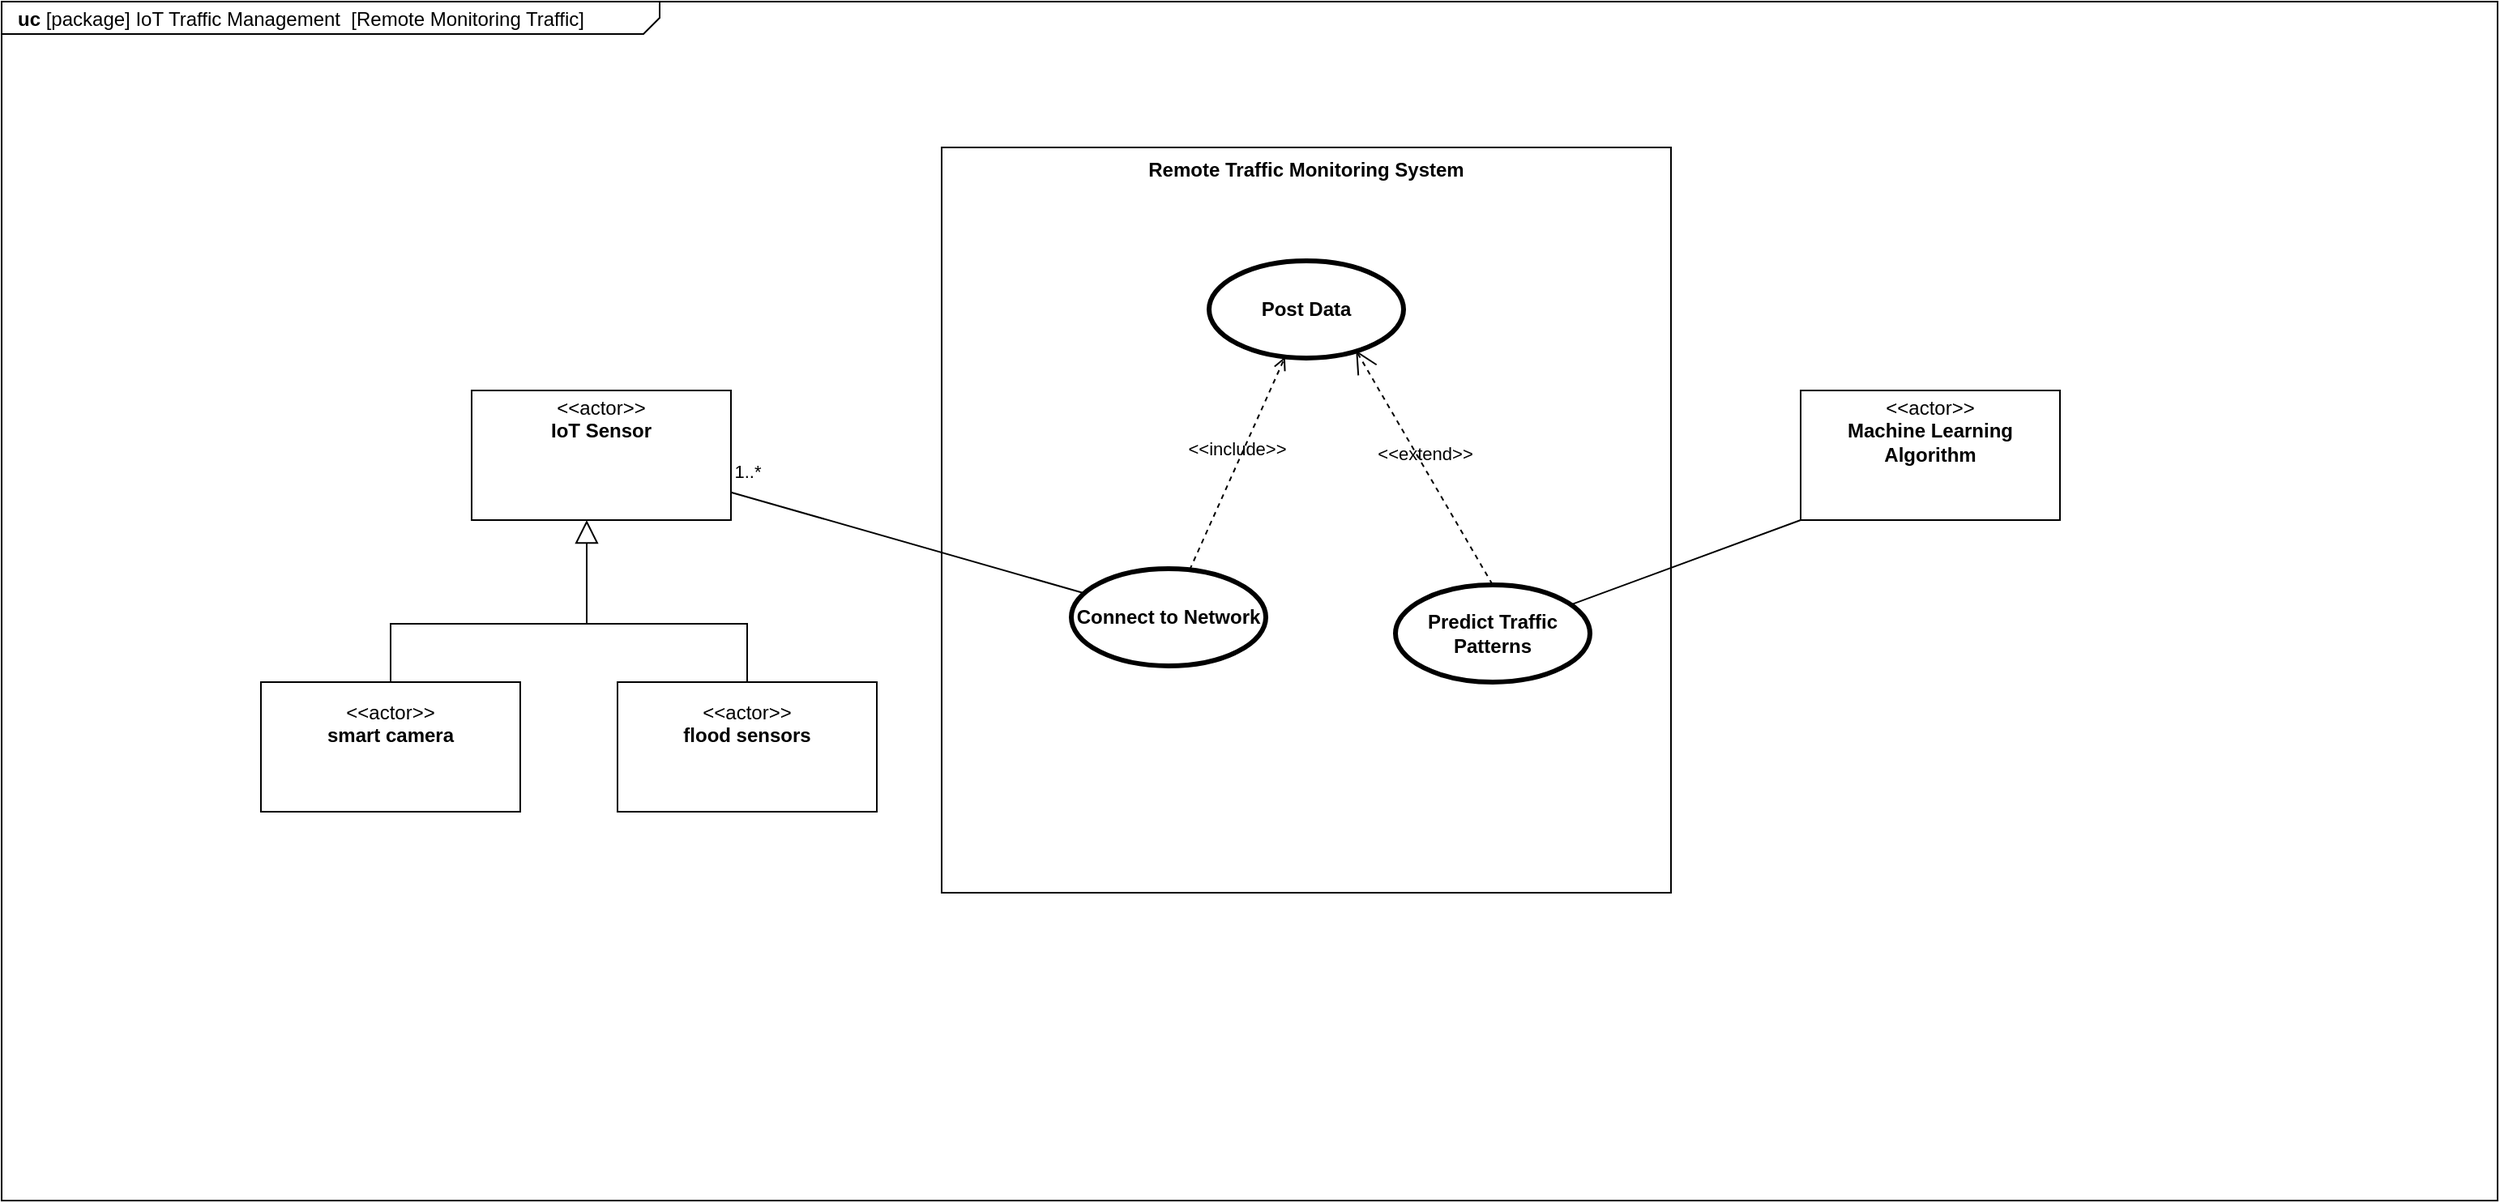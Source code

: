 <mxfile version="20.8.16" type="device"><diagram id="4iHXKfbJYa-87TXr1HWd" name="Use Case"><mxGraphModel dx="1548" dy="606" grid="1" gridSize="10" guides="1" tooltips="1" connect="1" arrows="1" fold="1" page="1" pageScale="1" pageWidth="1700" pageHeight="1100" math="0" shadow="0"><root><mxCell id="0"/><mxCell id="1" parent="0"/><mxCell id="mPhYXXPSZH8RcfnqoLaK-20" value="&lt;p style=&quot;margin:0px;margin-top:4px;margin-left:10px;text-align:left;&quot;&gt;&lt;b&gt;uc&lt;/b&gt; [package] IoT Traffic Management&amp;nbsp; [Remote Monitoring Traffic]&lt;/p&gt;" style="html=1;shape=mxgraph.sysml.package;html=1;overflow=fill;whiteSpace=wrap;labelX=406.4;" parent="1" vertex="1"><mxGeometry x="40" y="20" width="1540" height="740" as="geometry"/></mxCell><mxCell id="mPhYXXPSZH8RcfnqoLaK-1" value="&lt;p style=&quot;margin:0px;margin-top:4px;text-align:center;&quot;&gt;&amp;lt;&amp;lt;actor&amp;gt;&amp;gt;&lt;br&gt;&lt;b&gt;IoT Sensor&lt;/b&gt;&lt;/p&gt;" style="shape=rect;html=1;overflow=fill;html=1;whiteSpace=wrap;align=center;" parent="1" vertex="1"><mxGeometry x="330" y="260" width="160" height="80" as="geometry"/></mxCell><mxCell id="mPhYXXPSZH8RcfnqoLaK-2" value="Remote Traffic Monitoring System" style="shape=rect;html=1;verticalAlign=top;fontStyle=1;whiteSpace=wrap;align=center;" parent="1" vertex="1"><mxGeometry x="620" y="110" width="450" height="460" as="geometry"/></mxCell><mxCell id="mPhYXXPSZH8RcfnqoLaK-3" value="Connect to Network" style="shape=ellipse;html=1;strokeWidth=3;fontStyle=1;whiteSpace=wrap;align=center;perimeter=ellipsePerimeter;" parent="1" vertex="1"><mxGeometry x="700" y="370" width="120" height="60" as="geometry"/></mxCell><mxCell id="mPhYXXPSZH8RcfnqoLaK-4" value="Post Data" style="shape=ellipse;html=1;strokeWidth=3;fontStyle=1;whiteSpace=wrap;align=center;perimeter=ellipsePerimeter;" parent="1" vertex="1"><mxGeometry x="785" y="180" width="120" height="60" as="geometry"/></mxCell><mxCell id="mPhYXXPSZH8RcfnqoLaK-5" value="&amp;lt;&amp;lt;include&amp;gt;&amp;gt;" style="edgeStyle=none;html=1;endArrow=open;verticalAlign=bottom;dashed=1;labelBackgroundColor=none;rounded=0;" parent="1" source="mPhYXXPSZH8RcfnqoLaK-3" target="mPhYXXPSZH8RcfnqoLaK-4" edge="1"><mxGeometry width="160" relative="1" as="geometry"><mxPoint x="710" y="320" as="sourcePoint"/><mxPoint x="870" y="320" as="targetPoint"/></mxGeometry></mxCell><mxCell id="mPhYXXPSZH8RcfnqoLaK-7" value="" style="edgeStyle=none;html=1;endArrow=none;verticalAlign=bottom;rounded=0;" parent="1" source="mPhYXXPSZH8RcfnqoLaK-1" target="mPhYXXPSZH8RcfnqoLaK-3" edge="1"><mxGeometry width="160" relative="1" as="geometry"><mxPoint x="710" y="320" as="sourcePoint"/><mxPoint x="870" y="320" as="targetPoint"/></mxGeometry></mxCell><mxCell id="3Ks5PfZHIpk1d5dtnnS8-1" value="1..*" style="edgeLabel;html=1;align=center;verticalAlign=middle;resizable=0;points=[];" parent="mPhYXXPSZH8RcfnqoLaK-7" vertex="1" connectable="0"><mxGeometry x="-0.404" y="4" relative="1" as="geometry"><mxPoint x="-56" y="-28" as="offset"/></mxGeometry></mxCell><mxCell id="mPhYXXPSZH8RcfnqoLaK-8" value="&lt;p style=&quot;margin:0px;margin-top:4px;text-align:center;&quot;&gt;&amp;lt;&amp;lt;actor&amp;gt;&amp;gt;&lt;br&gt;&lt;b&gt;Machine Learning Algorithm&lt;/b&gt;&lt;/p&gt;" style="shape=rect;html=1;overflow=fill;html=1;whiteSpace=wrap;align=center;" parent="1" vertex="1"><mxGeometry x="1150" y="260" width="160" height="80" as="geometry"/></mxCell><mxCell id="mPhYXXPSZH8RcfnqoLaK-9" value="Predict Traffic Patterns" style="shape=ellipse;html=1;strokeWidth=3;fontStyle=1;whiteSpace=wrap;align=center;perimeter=ellipsePerimeter;" parent="1" vertex="1"><mxGeometry x="900" y="380" width="120" height="60" as="geometry"/></mxCell><mxCell id="mPhYXXPSZH8RcfnqoLaK-10" value="" style="edgeStyle=none;html=1;endArrow=none;verticalAlign=bottom;rounded=0;entryX=0;entryY=1;entryDx=0;entryDy=0;" parent="1" source="mPhYXXPSZH8RcfnqoLaK-9" target="mPhYXXPSZH8RcfnqoLaK-8" edge="1"><mxGeometry width="160" relative="1" as="geometry"><mxPoint x="710" y="320" as="sourcePoint"/><mxPoint x="870" y="320" as="targetPoint"/></mxGeometry></mxCell><mxCell id="mPhYXXPSZH8RcfnqoLaK-13" value="&amp;lt;&amp;lt;extend&amp;gt;&amp;gt;" style="edgeStyle=none;html=1;startArrow=open;endArrow=none;startSize=12;verticalAlign=bottom;dashed=1;labelBackgroundColor=none;rounded=0;entryX=0.5;entryY=0;entryDx=0;entryDy=0;exitX=0.755;exitY=0.92;exitDx=0;exitDy=0;exitPerimeter=0;" parent="1" source="mPhYXXPSZH8RcfnqoLaK-4" target="mPhYXXPSZH8RcfnqoLaK-9" edge="1"><mxGeometry width="160" relative="1" as="geometry"><mxPoint x="710" y="310" as="sourcePoint"/><mxPoint x="870" y="310" as="targetPoint"/></mxGeometry></mxCell><mxCell id="mPhYXXPSZH8RcfnqoLaK-14" value="&lt;p&gt;&amp;lt;&amp;lt;actor&amp;gt;&amp;gt;&lt;br&gt;&lt;b&gt;smart camera&lt;/b&gt;&lt;/p&gt;" style="shape=rect;html=1;overflow=fill;whiteSpace=wrap;align=center;" parent="1" vertex="1"><mxGeometry x="200" y="440" width="160" height="80" as="geometry"/></mxCell><mxCell id="mPhYXXPSZH8RcfnqoLaK-16" value="" style="edgeStyle=elbowEdgeStyle;html=1;endSize=12;endArrow=block;endFill=0;elbow=horizontal;rounded=0;labelBackgroundColor=default;fontFamily=Helvetica;fontSize=11;fontColor=default;shape=connector;" parent="1" target="mPhYXXPSZH8RcfnqoLaK-1" edge="1"><mxGeometry x="1" relative="1" as="geometry"><mxPoint x="401" y="344" as="targetPoint"/><mxPoint x="401" y="404" as="sourcePoint"/></mxGeometry></mxCell><mxCell id="mPhYXXPSZH8RcfnqoLaK-17" value="" style="edgeStyle=elbowEdgeStyle;html=1;elbow=vertical;verticalAlign=bottom;endArrow=none;rounded=0;labelBackgroundColor=default;fontFamily=Helvetica;fontSize=11;fontColor=default;startSize=14;shape=connector;entryX=0.5;entryY=0;entryDx=0;entryDy=0;" parent="1" target="mPhYXXPSZH8RcfnqoLaK-19" edge="1"><mxGeometry x="1" relative="1" as="geometry"><mxPoint x="471" y="429" as="targetPoint"/><Array as="points"><mxPoint x="441" y="404"/></Array><mxPoint x="400" y="404" as="sourcePoint"/></mxGeometry></mxCell><mxCell id="mPhYXXPSZH8RcfnqoLaK-18" value="" style="edgeStyle=elbowEdgeStyle;html=1;elbow=vertical;verticalAlign=bottom;endArrow=none;rounded=0;labelBackgroundColor=default;fontFamily=Helvetica;fontSize=11;fontColor=default;startSize=14;shape=connector;" parent="1" target="mPhYXXPSZH8RcfnqoLaK-14" edge="1"><mxGeometry x="1" relative="1" as="geometry"><mxPoint x="331" y="429" as="targetPoint"/><Array as="points"><mxPoint x="361" y="404"/></Array><mxPoint x="400" y="404" as="sourcePoint"/></mxGeometry></mxCell><mxCell id="mPhYXXPSZH8RcfnqoLaK-19" value="&lt;p&gt;&amp;lt;&amp;lt;actor&amp;gt;&amp;gt;&lt;br&gt;&lt;b&gt;flood sensors&lt;/b&gt;&lt;/p&gt;" style="shape=rect;html=1;overflow=fill;whiteSpace=wrap;align=center;" parent="1" vertex="1"><mxGeometry x="420" y="440" width="160" height="80" as="geometry"/></mxCell></root></mxGraphModel></diagram></mxfile>